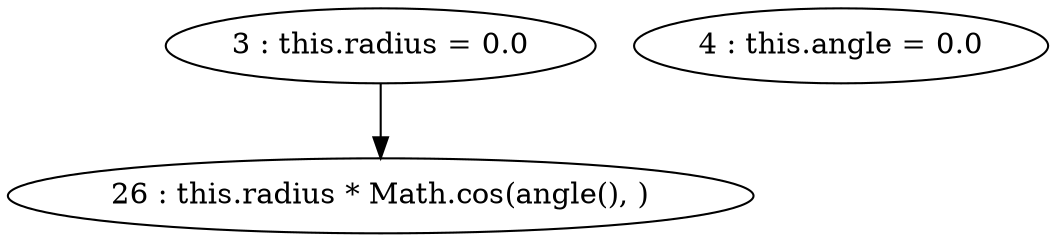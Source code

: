 digraph G {
"3 : this.radius = 0.0"
"3 : this.radius = 0.0" -> "26 : this.radius * Math.cos(angle(), )"
"4 : this.angle = 0.0"
"26 : this.radius * Math.cos(angle(), )"
}